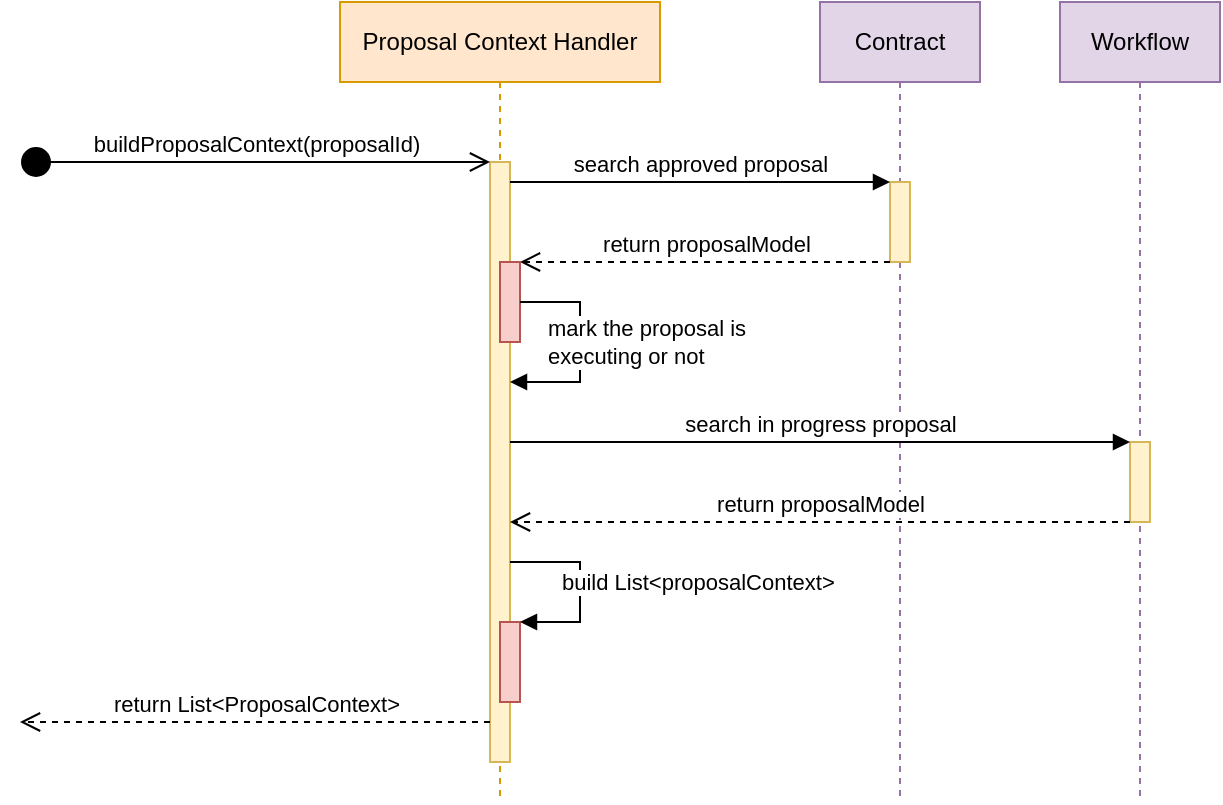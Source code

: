 <mxfile version="14.9.7" type="github"><diagram id="zfS_r2MKVjbfEN6Ny_kg" name="Page-1"><mxGraphModel dx="948" dy="588" grid="1" gridSize="10" guides="1" tooltips="1" connect="1" arrows="1" fold="1" page="1" pageScale="1" pageWidth="827" pageHeight="1169" math="0" shadow="0"><root><mxCell id="0"/><mxCell id="1" parent="0"/><mxCell id="CA1U-GtYKl9Z_juuzawc-1" value="Proposal Context Handler" style="shape=umlLifeline;perimeter=lifelinePerimeter;whiteSpace=wrap;html=1;container=1;collapsible=0;recursiveResize=0;outlineConnect=0;fillColor=#ffe6cc;strokeColor=#d79b00;" vertex="1" parent="1"><mxGeometry x="200" y="40" width="160" height="400" as="geometry"/></mxCell><mxCell id="CA1U-GtYKl9Z_juuzawc-3" value="" style="html=1;points=[];perimeter=orthogonalPerimeter;fillColor=#fff2cc;strokeColor=#d6b656;" vertex="1" parent="CA1U-GtYKl9Z_juuzawc-1"><mxGeometry x="75" y="80" width="10" height="300" as="geometry"/></mxCell><mxCell id="CA1U-GtYKl9Z_juuzawc-13" value="" style="html=1;points=[];perimeter=orthogonalPerimeter;fillColor=#f8cecc;strokeColor=#b85450;" vertex="1" parent="CA1U-GtYKl9Z_juuzawc-1"><mxGeometry x="80" y="310" width="10" height="40" as="geometry"/></mxCell><mxCell id="CA1U-GtYKl9Z_juuzawc-14" value="build List&amp;lt;proposalContext&amp;gt;" style="edgeStyle=orthogonalEdgeStyle;html=1;align=left;spacingLeft=2;endArrow=block;rounded=0;entryX=1;entryY=0;" edge="1" target="CA1U-GtYKl9Z_juuzawc-13" parent="CA1U-GtYKl9Z_juuzawc-1" source="CA1U-GtYKl9Z_juuzawc-3"><mxGeometry x="-0.545" y="-10" relative="1" as="geometry"><mxPoint x="85" y="280" as="sourcePoint"/><Array as="points"><mxPoint x="120" y="280"/><mxPoint x="120" y="310"/></Array><mxPoint as="offset"/></mxGeometry></mxCell><mxCell id="CA1U-GtYKl9Z_juuzawc-2" value="buildProposalContext(proposalId)" style="html=1;verticalAlign=bottom;startArrow=circle;startFill=1;endArrow=open;startSize=6;endSize=8;" edge="1" parent="1" target="CA1U-GtYKl9Z_juuzawc-3"><mxGeometry width="80" relative="1" as="geometry"><mxPoint x="40" y="120" as="sourcePoint"/><mxPoint x="220" y="120" as="targetPoint"/></mxGeometry></mxCell><mxCell id="CA1U-GtYKl9Z_juuzawc-4" value="return List&amp;lt;ProposalContext&amp;gt;" style="html=1;verticalAlign=bottom;endArrow=open;dashed=1;endSize=8;" edge="1" parent="1" source="CA1U-GtYKl9Z_juuzawc-3"><mxGeometry relative="1" as="geometry"><mxPoint x="180" y="200" as="sourcePoint"/><mxPoint x="40" y="400" as="targetPoint"/></mxGeometry></mxCell><mxCell id="CA1U-GtYKl9Z_juuzawc-5" value="Contract" style="shape=umlLifeline;perimeter=lifelinePerimeter;whiteSpace=wrap;html=1;container=1;collapsible=0;recursiveResize=0;outlineConnect=0;fillColor=#e1d5e7;strokeColor=#9673a6;" vertex="1" parent="1"><mxGeometry x="440" y="40" width="80" height="400" as="geometry"/></mxCell><mxCell id="CA1U-GtYKl9Z_juuzawc-6" value="" style="html=1;points=[];perimeter=orthogonalPerimeter;fillColor=#fff2cc;strokeColor=#d6b656;" vertex="1" parent="CA1U-GtYKl9Z_juuzawc-5"><mxGeometry x="35" y="90" width="10" height="40" as="geometry"/></mxCell><mxCell id="CA1U-GtYKl9Z_juuzawc-7" value="Workflow" style="shape=umlLifeline;perimeter=lifelinePerimeter;whiteSpace=wrap;html=1;container=1;collapsible=0;recursiveResize=0;outlineConnect=0;fillColor=#e1d5e7;strokeColor=#9673a6;" vertex="1" parent="1"><mxGeometry x="560" y="40" width="80" height="400" as="geometry"/></mxCell><mxCell id="CA1U-GtYKl9Z_juuzawc-8" value="" style="html=1;points=[];perimeter=orthogonalPerimeter;fillColor=#fff2cc;strokeColor=#d6b656;" vertex="1" parent="CA1U-GtYKl9Z_juuzawc-7"><mxGeometry x="35" y="220" width="10" height="40" as="geometry"/></mxCell><mxCell id="CA1U-GtYKl9Z_juuzawc-9" value="search approved proposal" style="html=1;verticalAlign=bottom;endArrow=block;" edge="1" parent="1" source="CA1U-GtYKl9Z_juuzawc-3" target="CA1U-GtYKl9Z_juuzawc-6"><mxGeometry width="80" relative="1" as="geometry"><mxPoint x="320" y="150" as="sourcePoint"/><mxPoint x="400" y="150" as="targetPoint"/><Array as="points"><mxPoint x="420" y="130"/></Array></mxGeometry></mxCell><mxCell id="CA1U-GtYKl9Z_juuzawc-10" value="return proposalModel" style="html=1;verticalAlign=bottom;endArrow=open;dashed=1;endSize=8;" edge="1" parent="1" source="CA1U-GtYKl9Z_juuzawc-6" target="CA1U-GtYKl9Z_juuzawc-16"><mxGeometry relative="1" as="geometry"><mxPoint x="430" y="170" as="sourcePoint"/><mxPoint x="350" y="170" as="targetPoint"/><Array as="points"><mxPoint x="430" y="170"/></Array></mxGeometry></mxCell><mxCell id="CA1U-GtYKl9Z_juuzawc-11" value="search in progress proposal" style="html=1;verticalAlign=bottom;endArrow=block;" edge="1" parent="1" source="CA1U-GtYKl9Z_juuzawc-3" target="CA1U-GtYKl9Z_juuzawc-8"><mxGeometry width="80" relative="1" as="geometry"><mxPoint x="330" y="220" as="sourcePoint"/><mxPoint x="410" y="220" as="targetPoint"/><Array as="points"><mxPoint x="520" y="260"/></Array></mxGeometry></mxCell><mxCell id="CA1U-GtYKl9Z_juuzawc-12" value="return proposalModel" style="html=1;verticalAlign=bottom;endArrow=open;dashed=1;endSize=8;" edge="1" parent="1" source="CA1U-GtYKl9Z_juuzawc-8" target="CA1U-GtYKl9Z_juuzawc-3"><mxGeometry relative="1" as="geometry"><mxPoint x="480" y="230" as="sourcePoint"/><mxPoint x="400" y="230" as="targetPoint"/><Array as="points"><mxPoint x="540" y="300"/></Array></mxGeometry></mxCell><mxCell id="CA1U-GtYKl9Z_juuzawc-16" value="" style="html=1;points=[];perimeter=orthogonalPerimeter;fillColor=#f8cecc;strokeColor=#b85450;" vertex="1" parent="1"><mxGeometry x="280" y="170" width="10" height="40" as="geometry"/></mxCell><mxCell id="CA1U-GtYKl9Z_juuzawc-19" value="mark the proposal is &lt;br&gt;executing or not" style="edgeStyle=orthogonalEdgeStyle;html=1;align=left;spacingLeft=2;endArrow=block;rounded=0;" edge="1" parent="1" source="CA1U-GtYKl9Z_juuzawc-16" target="CA1U-GtYKl9Z_juuzawc-3"><mxGeometry x="0.714" y="-20" relative="1" as="geometry"><mxPoint x="320" y="190" as="sourcePoint"/><Array as="points"><mxPoint x="320" y="190"/><mxPoint x="320" y="230"/></Array><mxPoint x="325" y="220" as="targetPoint"/><mxPoint as="offset"/></mxGeometry></mxCell></root></mxGraphModel></diagram></mxfile>